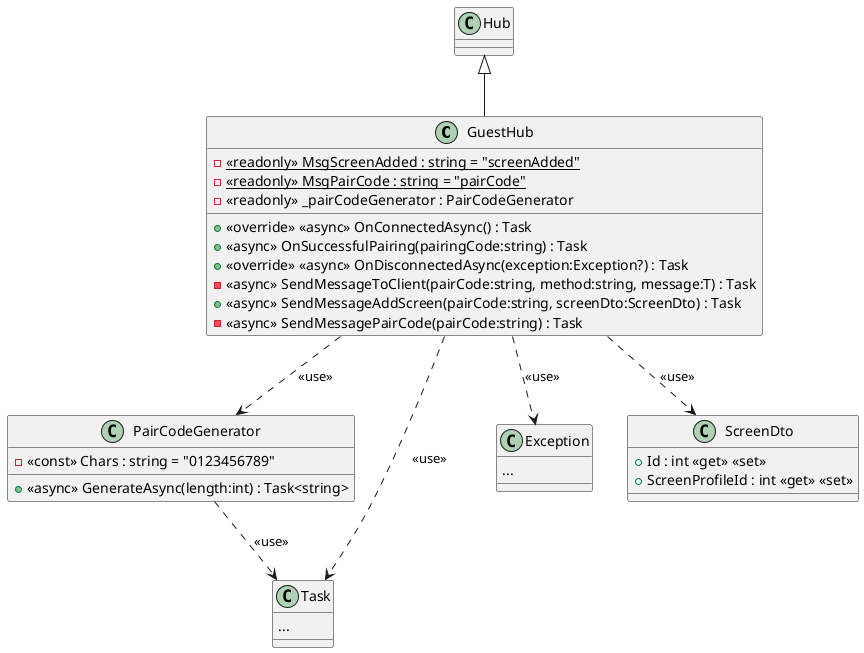 @startuml
class GuestHub {
    - {static} <<readonly>> MsgScreenAdded : string = "screenAdded"
    - {static} <<readonly>> MsgPairCode : string = "pairCode"
    - <<readonly>> _pairCodeGenerator : PairCodeGenerator
    + <<override>> <<async>> OnConnectedAsync() : Task
    + <<async>> OnSuccessfulPairing(pairingCode:string) : Task
    + <<override>> <<async>> OnDisconnectedAsync(exception:Exception?) : Task
    - <<async>> SendMessageToClient(pairCode:string, method:string, message:T) : Task
    + <<async>> SendMessageAddScreen(pairCode:string, screenDto:ScreenDto) : Task
    - <<async>> SendMessagePairCode(pairCode:string) : Task
}
Hub <|-- GuestHub
GuestHub ..> PairCodeGenerator: <<use>>
class PairCodeGenerator {
    - <<const>> Chars : string = "0123456789"
    + <<async>> GenerateAsync(length:int) : Task<string>
}
PairCodeGenerator ..> Task: <<use>>
class Exception {
...
}
GuestHub ..> Exception: <<use>>
GuestHub ..> ScreenDto: <<use>>
class ScreenDto {
    + Id : int <<get>> <<set>>
    + ScreenProfileId : int <<get>> <<set>>
}
class Task {
...
}
GuestHub ..> Task: <<use>>
@enduml